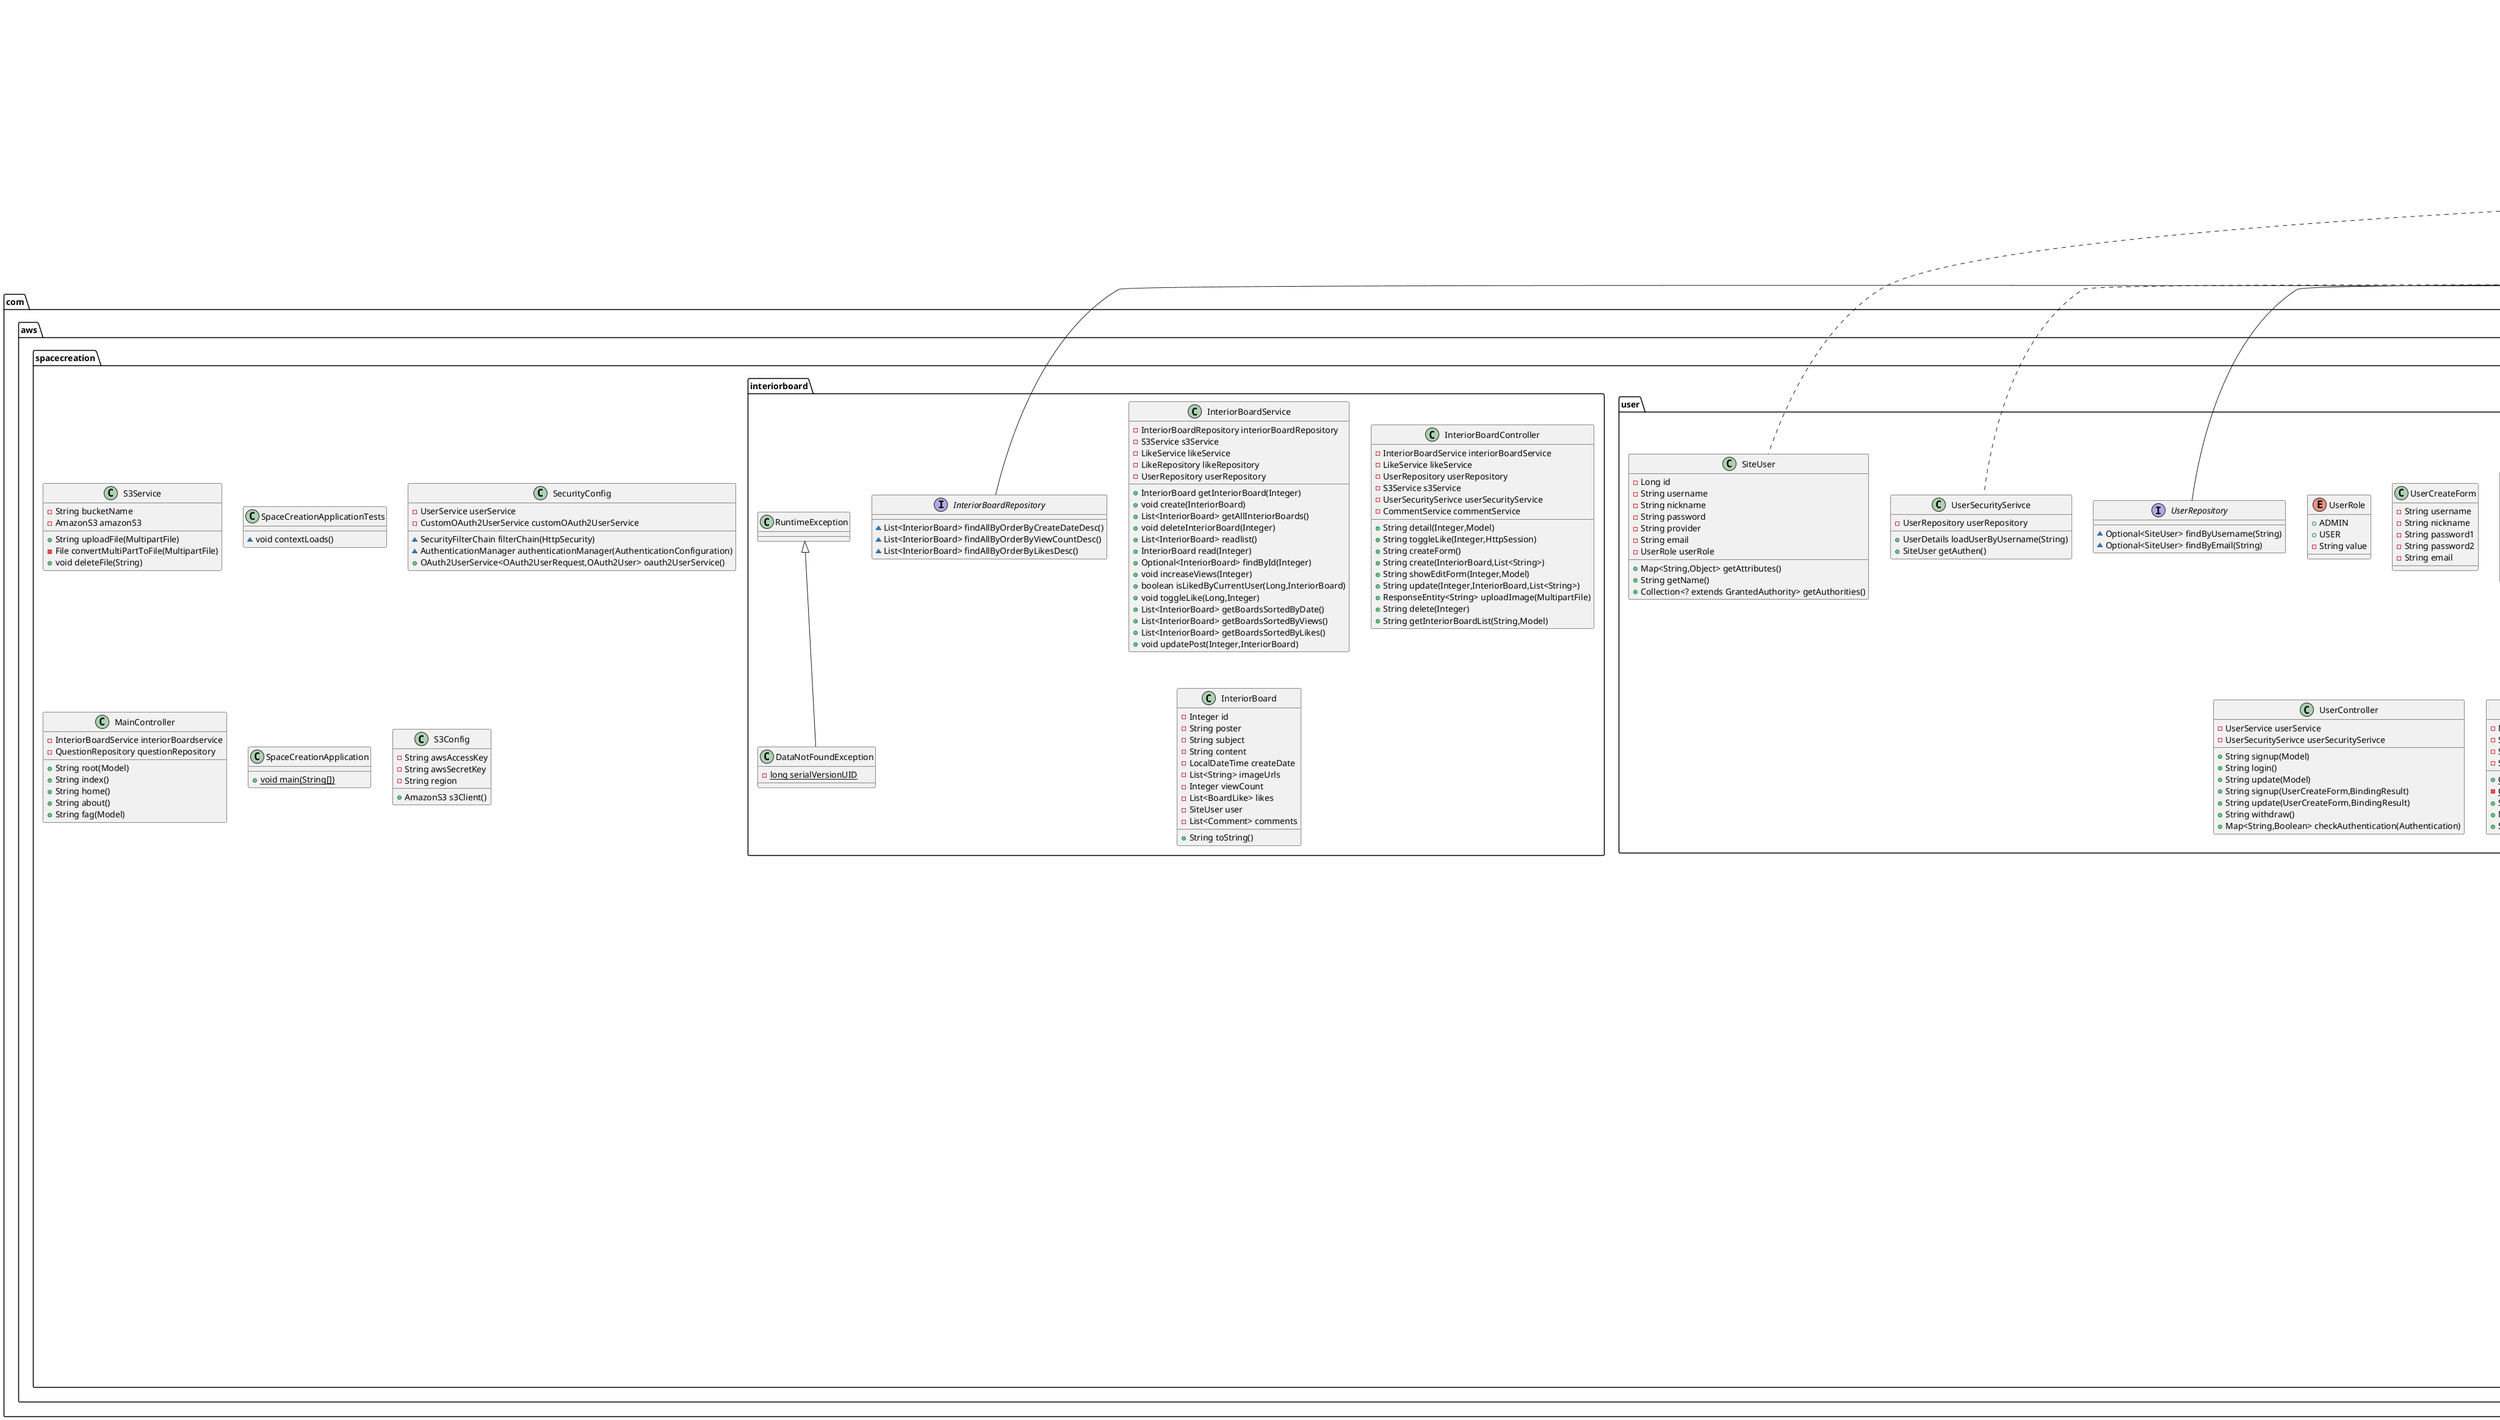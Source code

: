 @startuml
interface com.aws.spacecreation.question.QuestionRepository {
~ Question findBySubject(String)
~ Question findBySubjectAndContent(String,String)
~ Page<Question> findAllByOrderByViewsDesc(Pageable)
~ List<Question> findTop5ByOrderByViewsDesc()
}

class com.aws.spacecreation.user.auth.OAuth2UserInfo {
- String id
- String password
- String email
- String nickname
- String provider
+ {static} OAuth2UserInfo of(String,Map<String,Object>)
- {static} OAuth2UserInfo ofGoogle(Map<String,Object>)
- {static} OAuth2UserInfo ofKakao(Map<String,Object>)
- {static} OAuth2UserInfo ofNaver(Map<String,Object>)
- {static} OAuth2UserInfo ofFacebook(Map<String,Object>)
+ SiteUser toEntity()
}


class com.aws.spacecreation.interiorboard.InteriorBoardService {
- InteriorBoardRepository interiorBoardRepository
- S3Service s3Service
- LikeService likeService
- LikeRepository likeRepository
- UserRepository userRepository
+ InteriorBoard getInteriorBoard(Integer)
+ void create(InteriorBoard)
+ List<InteriorBoard> getAllInteriorBoards()
+ void deleteInteriorBoard(Integer)
+ List<InteriorBoard> readlist()
+ InteriorBoard read(Integer)
+ Optional<InteriorBoard> findById(Integer)
+ void increaseViews(Integer)
+ boolean isLikedByCurrentUser(Long,InteriorBoard)
+ void toggleLike(Long,Integer)
+ List<InteriorBoard> getBoardsSortedByDate()
+ List<InteriorBoard> getBoardsSortedByViews()
+ List<InteriorBoard> getBoardsSortedByLikes()
+ void updatePost(Integer,InteriorBoard)
}


interface com.aws.spacecreation.interiorboard.InteriorBoardRepository {
~ List<InteriorBoard> findAllByOrderByCreateDateDesc()
~ List<InteriorBoard> findAllByOrderByViewCountDesc()
~ List<InteriorBoard> findAllByOrderByLikesDesc()
}

class com.aws.spacecreation.user.auth.OAuthAttributes {
- Map<String,Object> attributes
- String registrationId
- String name
- String email
- String provider
+ {static} OAuthAttributes of(String,Map<String,Object>)
- {static} OAuthAttributes ofGoogle(Map<String,Object>)
- {static} OAuthAttributes ofKakao(Map<String,Object>)
- {static} OAuthAttributes ofNaver(Map<String,Object>)
- {static} OAuthAttributes ofFacebook(Map<String,Object>)
+ SiteUser toEntity()
}


class com.aws.spacecreation.interiorboardreply.InteriorBoardReply {
- Integer id
- String username
- String content
- LocalDateTime createDate
- InteriorBoard interiorBoard
}

enum com.aws.spacecreation.user.UserRole {
+  ADMIN
+  USER
- String value
}

class com.aws.spacecreation.user.UserCreateForm {
- String username
- String nickname
- String password1
- String password2
- String email
}

class com.aws.spacecreation.user.UserService {
- UserRepository userRepository
- PasswordEncoder passwordEncoder
- {static} Logger log
+ SiteUser createOrUpdateUser(SiteUser)
+ Optional<SiteUser> findByEmail(String)
+ void withdraw(SiteUser)
+ SiteUser findOrCreateUserByEmail(OAuthAttributes)
}


class com.aws.spacecreation.user.UserController {
- UserService userService
- UserSecuritySerivce userSecuritySerivce
+ String signup(Model)
+ String login()
+ String update(Model)
+ String signup(UserCreateForm,BindingResult)
+ String update(UserCreateForm,BindingResult)
+ String withdraw()
+ Map<String,Boolean> checkAuthentication(Authentication)
}


class com.aws.spacecreation.S3Service {
- String bucketName
- AmazonS3 amazonS3
+ String uploadFile(MultipartFile)
- File convertMultiPartToFile(MultipartFile)
+ void deleteFile(String)
}


interface com.aws.spacecreation.answer.AnswerRepository {
}
class com.aws.spacecreation.like.Likes {
- Integer id
- String username
- InteriorBoard interiorBoard
}

class com.aws.spacecreation.answer.AnswerController {
- QuestionService questionService
- AnswerService answerService
+ String createAnswer(Model,Integer,String)
+ String delete(Integer)
+ String deleteAnswer(Integer)
}


class com.aws.spacecreation.comment.Comment {
- Long id
- InteriorBoard interiorBoard
- SiteUser user
- String content
- LocalDateTime createDate
}

class com.aws.spacecreation.user.auth.OAuthController {
- OAuthService oAuthService
- OAuthTokenService oAuthTokenService
- {static} Logger logger
+ String kakaoLogin(String,HttpSession)
+ String naverLogin(String,HttpSession)
+ String oauth2Login(String,OAuth2AuthenticationToken,HttpSession)
- void setSessionAndAuthentication(SiteUser,HttpSession)
}


interface com.aws.spacecreation.comment.CommentRepository {
~ List<Comment> findByInteriorBoardId(Integer)
}

interface com.aws.spacecreation.user.UserRepository {
~ Optional<SiteUser> findByUsername(String)
~ Optional<SiteUser> findByEmail(String)
}

class com.aws.spacecreation.interiorboardreply.InteriorBoardReplyController {
- InteriorBoardService interiorBoardService
- InteriorBoardReplyService interiorBoardreplyService
+ String create(Model,Integer,String)
}


class com.aws.spacecreation.answer.AnswerService {
- AnswerRepository answerRepository
+ void create(Question,String)
+ Answer getAnswer(Integer)
+ void delete(Integer)
}


class com.aws.spacecreation.user.auth.CustomUserDetails {
- SiteUser user
- Map<String,Object> attributes
+ List<GrantedAuthority> getAuthorities()
+ String getPassword()
+ String getUsername()
+ boolean isAccountNonExpired()
+ boolean isAccountNonLocked()
+ boolean isCredentialsNonExpired()
+ boolean isEnabled()
+ Map<String,Object> getAttributes()
+ String getName()
}


class com.aws.spacecreation.question.QuestionService {
- EmailService emailService
- QuestionRepository questionRepository
- JavaMailSender mailSender
- UserSecuritySerivce userSecuritySerivce
- UserService userService
+ Page<Question> getAllQuestions(Pageable)
+ Page<Question> getAllQuestionsSortedByViews(Pageable)
+ List<Question> getAllQuestions()
+ Question getQuestion(Integer)
+ void create(Question)
+ void delete(Integer)
- void increaseViews(Question)
+ void update(Integer,Question)
}


class com.aws.spacecreation.interiorboard.DataNotFoundException {
- {static} long serialVersionUID
}

class com.aws.spacecreation.question.QuestionController {
- QuestionRepository questionRepository
- QuestionService questionService
- UserSecuritySerivce userSecuritySerivce
- String downpath
+ String list(Model,int,String,String)
+ String detail(Model,Integer)
+ String questionCreate(Model)
+ String questionCreate(Question)
+ String delete(Integer)
+ String update(Integer,Model)
+ String update(Integer,Question)
}


class com.aws.spacecreation.SpaceCreationApplicationTests {
~ void contextLoads()
}

class com.aws.spacecreation.user.auth.OAuthTokenService {
- String kakaoClientId
- String kakaoClientSecret
- String kakaoRedirectUri
- String naverClientId
- String naverClientSecret
- String naverRedirectUri
+ ResponseEntity<String> requestKakaoToken(String)
+ ResponseEntity<String> requestNaverToken(String,String)
}


class com.aws.spacecreation.SecurityConfig {
- UserService userService
- CustomOAuth2UserService customOAuth2UserService
~ SecurityFilterChain filterChain(HttpSecurity)
~ AuthenticationManager authenticationManager(AuthenticationConfiguration)
+ OAuth2UserService<OAuth2UserRequest,OAuth2User> oauth2UserService()
}


class com.aws.spacecreation.interiorboard.InteriorBoardController {
- InteriorBoardService interiorBoardService
- LikeService likeService
- UserRepository userRepository
- S3Service s3Service
- UserSecuritySerivce userSecurityService
- CommentService commentService
+ String detail(Integer,Model)
+ String toggleLike(Integer,HttpSession)
+ String createForm()
+ String create(InteriorBoard,List<String>)
+ String showEditForm(Integer,Model)
+ String update(Integer,InteriorBoard,List<String>)
+ ResponseEntity<String> uploadImage(MultipartFile)
+ String delete(Integer)
+ String getInteriorBoardList(String,Model)
}


class com.aws.spacecreation.user.UserSecuritySerivce {
- UserRepository userRepository
+ UserDetails loadUserByUsername(String)
+ SiteUser getAuthen()
}


class com.aws.spacecreation.user.config.RestTemplateConfig {
+ RestTemplate restTemplate()
}

class com.aws.spacecreation.MainController {
- InteriorBoardService interiorBoardservice
- QuestionRepository questionRepository
+ String root(Model)
+ String index()
+ String home()
+ String about()
+ String fag(Model)
}


class com.aws.spacecreation.question.Question {
- Integer id
- String subject
- String content
- LocalDateTime createDate
- LocalDateTime updateDate
- String image1
- String image2
- String image3
- SiteUser user
- List<Answer> answerList
- int views
}

class com.aws.spacecreation.interiorboardreply.InteriorBoardReplyService {
- JavaMailSender mailSender
- InteriorBoardReplyRepository interiorBoardReplyRepository
- UserService userService
+ void create(InteriorBoard,String)
}


class com.aws.spacecreation.like.LikeService {
- LikeRepository likeRepository
+ void toggleLike(InteriorBoard,SiteUser)
+ boolean isLikedByUser(InteriorBoard,SiteUser)
+ int getLikeCount(InteriorBoard)
}


class com.aws.spacecreation.user.config.SecurityBeansConfig {
+ PasswordEncoder passwordEncoder()
}

interface com.aws.spacecreation.interiorboardreply.InteriorBoardReplyRepository {
}
class com.aws.spacecreation.user.auth.OAuthService {
- UserService userService
- {static} Logger logger
+ SiteUser registerOrUpdateUser(String,OAuth2AuthenticationToken)
+ SiteUser processKakaoLogin(String)
+ SiteUser processNaverLogin(String)
}


class com.aws.spacecreation.interiorboard.InteriorBoard {
- Integer id
- String poster
- String subject
- String content
- LocalDateTime createDate
- List<String> imageUrls
- Integer viewCount
- List<BoardLike> likes
- SiteUser user
- List<Comment> comments
+ String toString()
}


class com.aws.spacecreation.comment.CommentController {
- CommentService commentService
- UserSecuritySerivce userSecurityService
+ String addComment(Integer,String,Model)
+ String deleteComment(Long,Integer)
}


class com.aws.spacecreation.user.auth.CustomOAuth2UserService {
- Logger logger
- UserService userService
+ OAuth2User loadUser(OAuth2UserRequest)
- OAuth2User processOAuth2User(OAuth2UserRequest,OAuth2User)
}


class com.aws.spacecreation.comment.CommentService {
- CommentRepository commentRepository
- InteriorBoardRepository boardRepository
- UserRepository userRepository
+ List<Comment> getCommentsByBoardId(Integer)
+ Comment addComment(Integer,Long,String)
+ boolean deleteComment(Long,Long)
}


class com.aws.spacecreation.user.SiteUser {
- Long id
- String username
- String nickname
- String password
- String provider
- String email
- UserRole userRole
+ Map<String,Object> getAttributes()
+ String getName()
+ Collection<? extends GrantedAuthority> getAuthorities()
}


class com.aws.spacecreation.user.OAuthAttributes {
- Map<String,Object> attributes
- String nameAttributeKey
- String name
- String email
+ {static} OAuthAttributes of(String,String,Map<String,Object>)
- {static} OAuthAttributes ofKakao(String,Map<String,Object>)
+ SiteUser toEntity()
+ Map<String,Object> getAttributes()
+ String getNameAttributeKey()
}


class com.aws.spacecreation.question.MailConfig {
+ JavaMailSender javaMailSender()
}

class com.aws.spacecreation.SpaceCreationApplication {
+ {static} void main(String[])
}

class com.aws.spacecreation.user.auth.config.CustomConfig {
}
interface com.aws.spacecreation.like.LikeRepository {
~ int countByBoard(InteriorBoard)
~ boolean existsByBoardAndUser(InteriorBoard,SiteUser)
~ void deleteByBoardAndUser(InteriorBoard,SiteUser)
}

class com.aws.spacecreation.like.BoardLike {
- Long id
- InteriorBoard board
- SiteUser user
}

class com.aws.spacecreation.question.EmailService {
- JavaMailSender daumMailSender
- String daumFromEmail
+ void sendEmailFromDaum(Question)
}


class com.aws.spacecreation.answer.Answer {
- Integer id
- String content
- LocalDateTime createDate
- Question question
}

class com.aws.spacecreation.S3Config {
- String awsAccessKey
- String awsSecretKey
- String region
+ AmazonS3 s3Client()
}




org.springframework.data.jpa.repository.JpaRepository <|-- com.aws.spacecreation.question.QuestionRepository
org.springframework.data.jpa.repository.JpaRepository <|-- com.aws.spacecreation.interiorboard.InteriorBoardRepository
org.springframework.data.jpa.repository.JpaRepository <|-- com.aws.spacecreation.answer.AnswerRepository
org.springframework.data.jpa.repository.JpaRepository <|-- com.aws.spacecreation.comment.CommentRepository
org.springframework.data.jpa.repository.JpaRepository <|-- com.aws.spacecreation.user.UserRepository
org.springframework.security.core.userdetails.UserDetails <|.. com.aws.spacecreation.user.auth.CustomUserDetails
org.springframework.security.oauth2.core.user.OAuth2User <|.. com.aws.spacecreation.user.auth.CustomUserDetails
com.aws.spacecreation.interiorboard.RuntimeException <|-- com.aws.spacecreation.interiorboard.DataNotFoundException
org.springframework.security.core.userdetails.UserDetailsService <|.. com.aws.spacecreation.user.UserSecuritySerivce
org.springframework.data.jpa.repository.JpaRepository <|-- com.aws.spacecreation.interiorboardreply.InteriorBoardReplyRepository
org.springframework.security.oauth2.client.userinfo.DefaultOAuth2UserService <|-- com.aws.spacecreation.user.auth.CustomOAuth2UserService
org.springframework.security.oauth2.core.user.OAuth2User <|.. com.aws.spacecreation.user.SiteUser
org.springframework.data.jpa.repository.JpaRepository <|-- com.aws.spacecreation.like.LikeRepository
@enduml